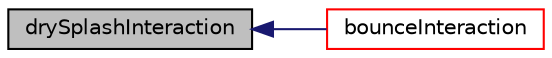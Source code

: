 digraph "drySplashInteraction"
{
  bgcolor="transparent";
  edge [fontname="Helvetica",fontsize="10",labelfontname="Helvetica",labelfontsize="10"];
  node [fontname="Helvetica",fontsize="10",shape=record];
  rankdir="LR";
  Node1 [label="drySplashInteraction",height=0.2,width=0.4,color="black", fillcolor="grey75", style="filled", fontcolor="black"];
  Node1 -> Node2 [dir="back",color="midnightblue",fontsize="10",style="solid",fontname="Helvetica"];
  Node2 [label="bounceInteraction",height=0.2,width=0.4,color="red",URL="$a02675.html#a0a63e2b2f27192c22995f7fba5c4e67a",tooltip="Bounce parcel (flip parcel normal velocity) "];
}
